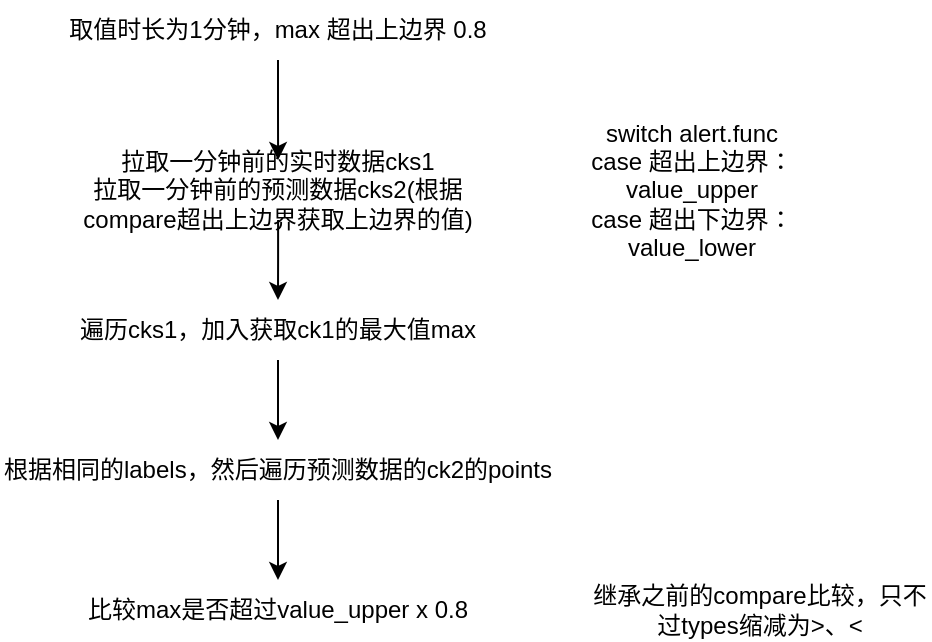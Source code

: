 <mxfile version="21.2.9" type="github">
  <diagram name="第 1 页" id="X3EYqgOOTqFWyvQvBRoP">
    <mxGraphModel dx="866" dy="573" grid="1" gridSize="10" guides="1" tooltips="1" connect="1" arrows="1" fold="1" page="1" pageScale="1" pageWidth="827" pageHeight="1169" math="0" shadow="0">
      <root>
        <mxCell id="0" />
        <mxCell id="1" parent="0" />
        <mxCell id="uLSxGME1FkIHebY0g9c3-4" value="" style="edgeStyle=orthogonalEdgeStyle;rounded=0;orthogonalLoop=1;jettySize=auto;html=1;" edge="1" parent="1" source="uLSxGME1FkIHebY0g9c3-1" target="uLSxGME1FkIHebY0g9c3-3">
          <mxGeometry relative="1" as="geometry" />
        </mxCell>
        <mxCell id="uLSxGME1FkIHebY0g9c3-1" value="取值时长为1分钟，max 超出上边界 0.8" style="text;html=1;strokeColor=none;fillColor=none;align=center;verticalAlign=middle;whiteSpace=wrap;rounded=0;" vertex="1" parent="1">
          <mxGeometry x="195" y="120" width="250" height="30" as="geometry" />
        </mxCell>
        <mxCell id="uLSxGME1FkIHebY0g9c3-6" value="" style="edgeStyle=orthogonalEdgeStyle;rounded=0;orthogonalLoop=1;jettySize=auto;html=1;" edge="1" parent="1" source="uLSxGME1FkIHebY0g9c3-3" target="uLSxGME1FkIHebY0g9c3-5">
          <mxGeometry relative="1" as="geometry" />
        </mxCell>
        <mxCell id="uLSxGME1FkIHebY0g9c3-3" value="拉取一分钟前的实时数据cks1&lt;br&gt;拉取一分钟前的预测数据cks2(根据compare超出上边界获取上边界的值)" style="text;html=1;strokeColor=none;fillColor=none;align=center;verticalAlign=middle;whiteSpace=wrap;rounded=0;" vertex="1" parent="1">
          <mxGeometry x="217.25" y="200" width="205.5" height="30" as="geometry" />
        </mxCell>
        <mxCell id="uLSxGME1FkIHebY0g9c3-8" value="" style="edgeStyle=orthogonalEdgeStyle;rounded=0;orthogonalLoop=1;jettySize=auto;html=1;" edge="1" parent="1" source="uLSxGME1FkIHebY0g9c3-5" target="uLSxGME1FkIHebY0g9c3-7">
          <mxGeometry relative="1" as="geometry" />
        </mxCell>
        <mxCell id="uLSxGME1FkIHebY0g9c3-5" value="遍历cks1，加入获取ck1的最大值max" style="text;html=1;strokeColor=none;fillColor=none;align=center;verticalAlign=middle;whiteSpace=wrap;rounded=0;" vertex="1" parent="1">
          <mxGeometry x="208" y="270" width="224" height="30" as="geometry" />
        </mxCell>
        <mxCell id="uLSxGME1FkIHebY0g9c3-10" value="" style="edgeStyle=orthogonalEdgeStyle;rounded=0;orthogonalLoop=1;jettySize=auto;html=1;" edge="1" parent="1" source="uLSxGME1FkIHebY0g9c3-7" target="uLSxGME1FkIHebY0g9c3-9">
          <mxGeometry relative="1" as="geometry" />
        </mxCell>
        <mxCell id="uLSxGME1FkIHebY0g9c3-7" value="根据相同的labels，然后遍历预测数据的ck2的points" style="text;html=1;strokeColor=none;fillColor=none;align=center;verticalAlign=middle;whiteSpace=wrap;rounded=0;" vertex="1" parent="1">
          <mxGeometry x="181" y="340" width="278" height="30" as="geometry" />
        </mxCell>
        <mxCell id="uLSxGME1FkIHebY0g9c3-9" value="比较max是否超过value_upper x 0.8" style="text;html=1;strokeColor=none;fillColor=none;align=center;verticalAlign=middle;whiteSpace=wrap;rounded=0;" vertex="1" parent="1">
          <mxGeometry x="223" y="410" width="194" height="30" as="geometry" />
        </mxCell>
        <mxCell id="uLSxGME1FkIHebY0g9c3-11" value="switch alert.func&lt;br&gt;case 超出上边界：&lt;br&gt;value_upper&lt;br&gt;case 超出下边界：&lt;br&gt;value_lower" style="text;html=1;strokeColor=none;fillColor=none;align=center;verticalAlign=middle;whiteSpace=wrap;rounded=0;" vertex="1" parent="1">
          <mxGeometry x="417" y="175" width="220" height="80" as="geometry" />
        </mxCell>
        <mxCell id="uLSxGME1FkIHebY0g9c3-12" value="继承之前的compare比较，只不过types缩减为&amp;gt;、&amp;lt;" style="text;html=1;strokeColor=none;fillColor=none;align=center;verticalAlign=middle;whiteSpace=wrap;rounded=0;" vertex="1" parent="1">
          <mxGeometry x="476" y="410" width="170" height="30" as="geometry" />
        </mxCell>
      </root>
    </mxGraphModel>
  </diagram>
</mxfile>
